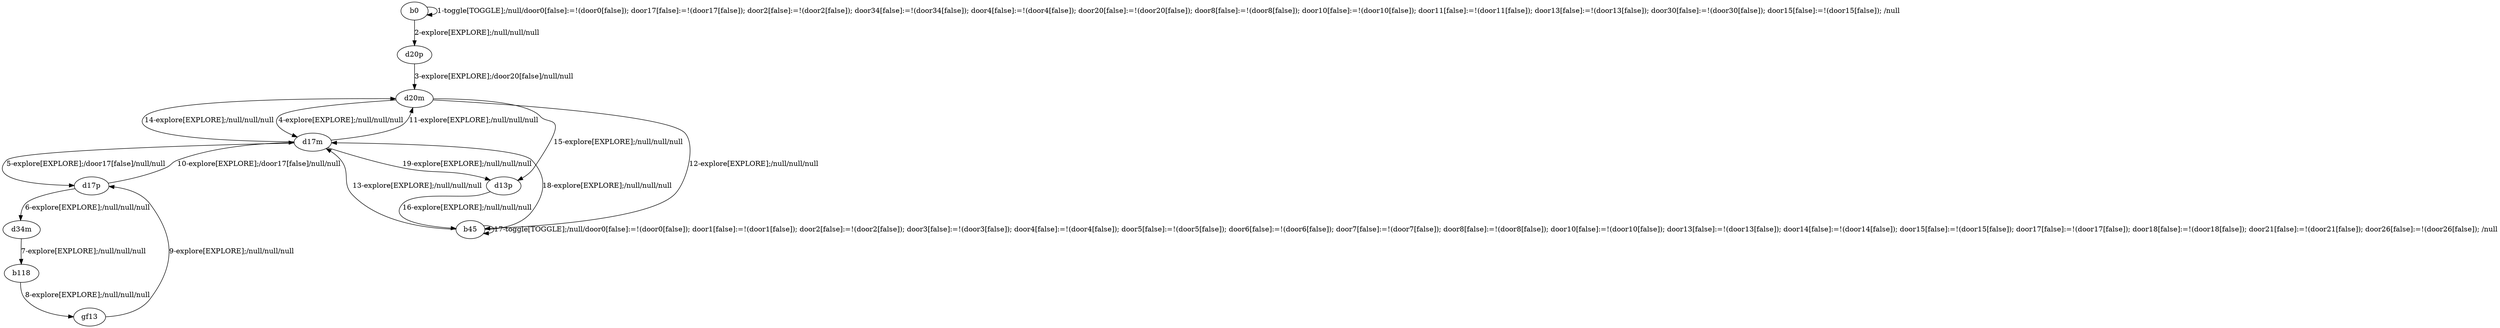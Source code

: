# Total number of goals covered by this test: 4
# d17p --> d17m
# gf13 --> d17p
# d34m --> b118
# b118 --> gf13

digraph g {
"b0" -> "b0" [label = "1-toggle[TOGGLE];/null/door0[false]:=!(door0[false]); door17[false]:=!(door17[false]); door2[false]:=!(door2[false]); door34[false]:=!(door34[false]); door4[false]:=!(door4[false]); door20[false]:=!(door20[false]); door8[false]:=!(door8[false]); door10[false]:=!(door10[false]); door11[false]:=!(door11[false]); door13[false]:=!(door13[false]); door30[false]:=!(door30[false]); door15[false]:=!(door15[false]); /null"];
"b0" -> "d20p" [label = "2-explore[EXPLORE];/null/null/null"];
"d20p" -> "d20m" [label = "3-explore[EXPLORE];/door20[false]/null/null"];
"d20m" -> "d17m" [label = "4-explore[EXPLORE];/null/null/null"];
"d17m" -> "d17p" [label = "5-explore[EXPLORE];/door17[false]/null/null"];
"d17p" -> "d34m" [label = "6-explore[EXPLORE];/null/null/null"];
"d34m" -> "b118" [label = "7-explore[EXPLORE];/null/null/null"];
"b118" -> "gf13" [label = "8-explore[EXPLORE];/null/null/null"];
"gf13" -> "d17p" [label = "9-explore[EXPLORE];/null/null/null"];
"d17p" -> "d17m" [label = "10-explore[EXPLORE];/door17[false]/null/null"];
"d17m" -> "d20m" [label = "11-explore[EXPLORE];/null/null/null"];
"d20m" -> "b45" [label = "12-explore[EXPLORE];/null/null/null"];
"b45" -> "d17m" [label = "13-explore[EXPLORE];/null/null/null"];
"d17m" -> "d20m" [label = "14-explore[EXPLORE];/null/null/null"];
"d20m" -> "d13p" [label = "15-explore[EXPLORE];/null/null/null"];
"d13p" -> "b45" [label = "16-explore[EXPLORE];/null/null/null"];
"b45" -> "b45" [label = "17-toggle[TOGGLE];/null/door0[false]:=!(door0[false]); door1[false]:=!(door1[false]); door2[false]:=!(door2[false]); door3[false]:=!(door3[false]); door4[false]:=!(door4[false]); door5[false]:=!(door5[false]); door6[false]:=!(door6[false]); door7[false]:=!(door7[false]); door8[false]:=!(door8[false]); door10[false]:=!(door10[false]); door13[false]:=!(door13[false]); door14[false]:=!(door14[false]); door15[false]:=!(door15[false]); door17[false]:=!(door17[false]); door18[false]:=!(door18[false]); door21[false]:=!(door21[false]); door26[false]:=!(door26[false]); /null"];
"b45" -> "d17m" [label = "18-explore[EXPLORE];/null/null/null"];
"d17m" -> "d13p" [label = "19-explore[EXPLORE];/null/null/null"];
}